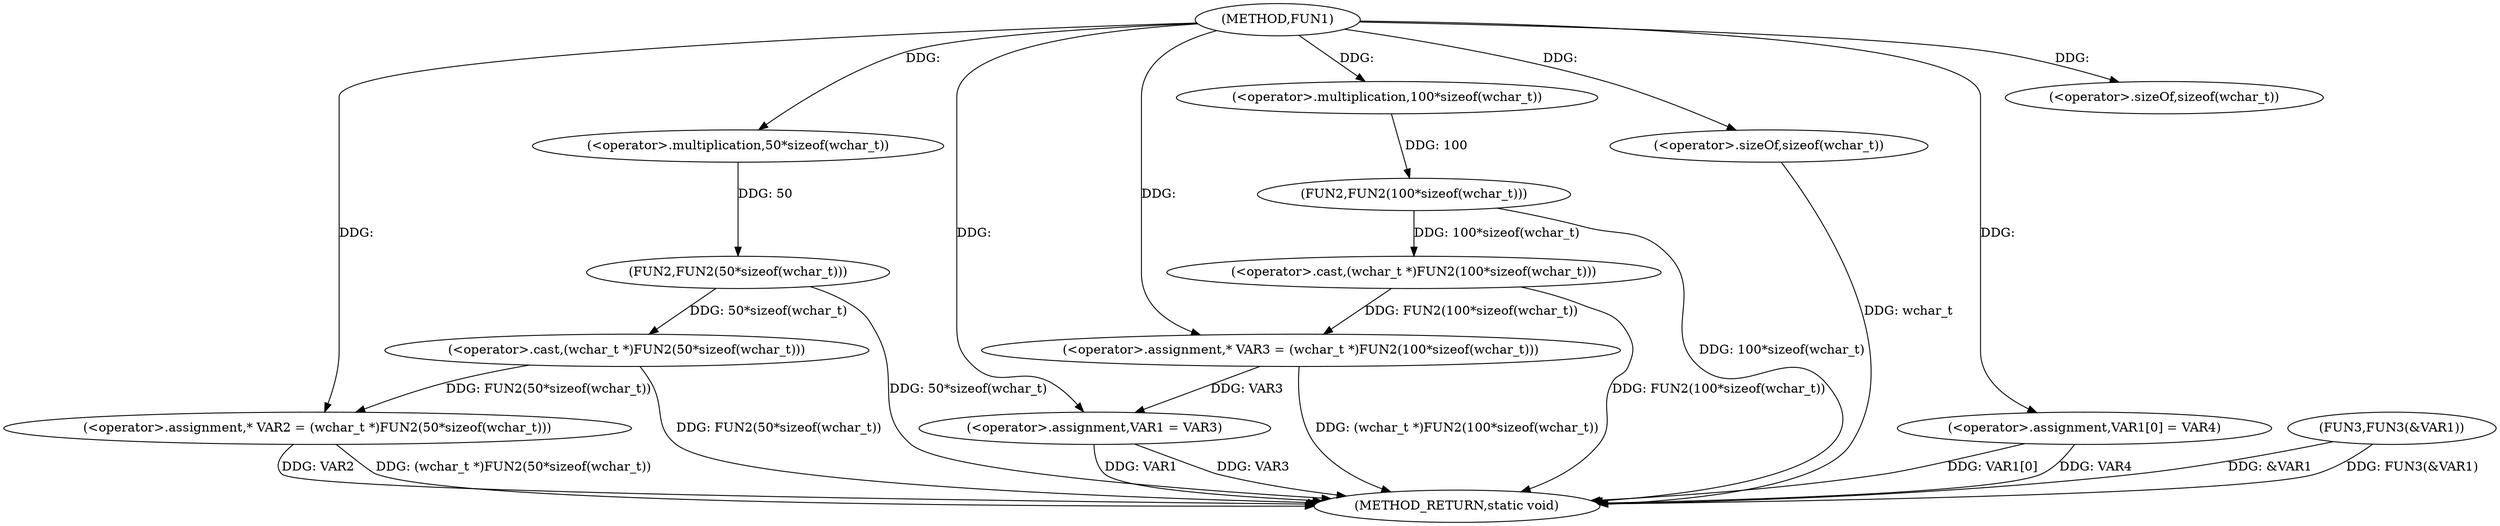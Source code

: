 digraph FUN1 {  
"1000100" [label = "(METHOD,FUN1)" ]
"1000134" [label = "(METHOD_RETURN,static void)" ]
"1000104" [label = "(<operator>.assignment,* VAR2 = (wchar_t *)FUN2(50*sizeof(wchar_t)))" ]
"1000106" [label = "(<operator>.cast,(wchar_t *)FUN2(50*sizeof(wchar_t)))" ]
"1000108" [label = "(FUN2,FUN2(50*sizeof(wchar_t)))" ]
"1000109" [label = "(<operator>.multiplication,50*sizeof(wchar_t))" ]
"1000111" [label = "(<operator>.sizeOf,sizeof(wchar_t))" ]
"1000114" [label = "(<operator>.assignment,* VAR3 = (wchar_t *)FUN2(100*sizeof(wchar_t)))" ]
"1000116" [label = "(<operator>.cast,(wchar_t *)FUN2(100*sizeof(wchar_t)))" ]
"1000118" [label = "(FUN2,FUN2(100*sizeof(wchar_t)))" ]
"1000119" [label = "(<operator>.multiplication,100*sizeof(wchar_t))" ]
"1000121" [label = "(<operator>.sizeOf,sizeof(wchar_t))" ]
"1000123" [label = "(<operator>.assignment,VAR1 = VAR3)" ]
"1000126" [label = "(<operator>.assignment,VAR1[0] = VAR4)" ]
"1000131" [label = "(FUN3,FUN3(&VAR1))" ]
  "1000123" -> "1000134"  [ label = "DDG: VAR3"] 
  "1000106" -> "1000134"  [ label = "DDG: FUN2(50*sizeof(wchar_t))"] 
  "1000104" -> "1000134"  [ label = "DDG: VAR2"] 
  "1000126" -> "1000134"  [ label = "DDG: VAR1[0]"] 
  "1000116" -> "1000134"  [ label = "DDG: FUN2(100*sizeof(wchar_t))"] 
  "1000121" -> "1000134"  [ label = "DDG: wchar_t"] 
  "1000118" -> "1000134"  [ label = "DDG: 100*sizeof(wchar_t)"] 
  "1000114" -> "1000134"  [ label = "DDG: (wchar_t *)FUN2(100*sizeof(wchar_t))"] 
  "1000126" -> "1000134"  [ label = "DDG: VAR4"] 
  "1000131" -> "1000134"  [ label = "DDG: &VAR1"] 
  "1000104" -> "1000134"  [ label = "DDG: (wchar_t *)FUN2(50*sizeof(wchar_t))"] 
  "1000108" -> "1000134"  [ label = "DDG: 50*sizeof(wchar_t)"] 
  "1000131" -> "1000134"  [ label = "DDG: FUN3(&VAR1)"] 
  "1000123" -> "1000134"  [ label = "DDG: VAR1"] 
  "1000106" -> "1000104"  [ label = "DDG: FUN2(50*sizeof(wchar_t))"] 
  "1000100" -> "1000104"  [ label = "DDG: "] 
  "1000108" -> "1000106"  [ label = "DDG: 50*sizeof(wchar_t)"] 
  "1000109" -> "1000108"  [ label = "DDG: 50"] 
  "1000100" -> "1000109"  [ label = "DDG: "] 
  "1000100" -> "1000111"  [ label = "DDG: "] 
  "1000116" -> "1000114"  [ label = "DDG: FUN2(100*sizeof(wchar_t))"] 
  "1000100" -> "1000114"  [ label = "DDG: "] 
  "1000118" -> "1000116"  [ label = "DDG: 100*sizeof(wchar_t)"] 
  "1000119" -> "1000118"  [ label = "DDG: 100"] 
  "1000100" -> "1000119"  [ label = "DDG: "] 
  "1000100" -> "1000121"  [ label = "DDG: "] 
  "1000114" -> "1000123"  [ label = "DDG: VAR3"] 
  "1000100" -> "1000123"  [ label = "DDG: "] 
  "1000100" -> "1000126"  [ label = "DDG: "] 
}
